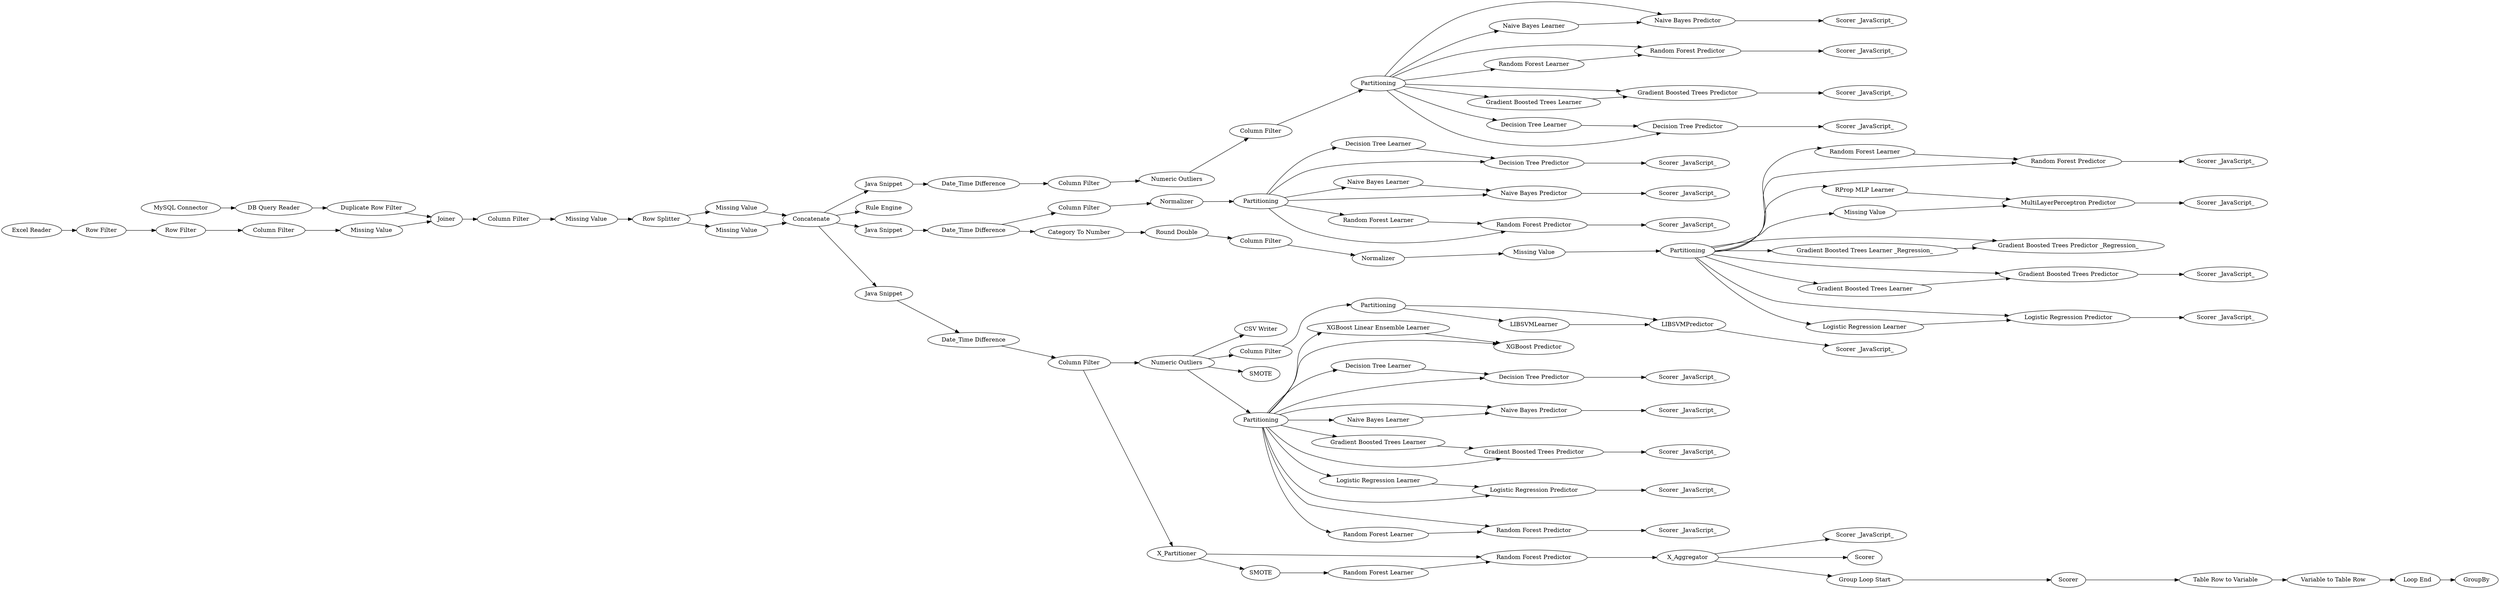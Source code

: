 digraph {
	"-2516406519774152958_229" [label="Naive Bayes Predictor"]
	"-4587861096697009663_132" [label="Row Splitter"]
	"-2516406519774152958_256" [label="XGBoost Linear Ensemble Learner"]
	"-2516406519774152958_180" [label="Random Forest Learner"]
	"-2516406519774152958_191" [label="Scorer _JavaScript_"]
	"-2516406519774152958_246" [label=X_Aggregator]
	"-2516406519774152958_228" [label="Naive Bayes Learner"]
	"-2516406519774152958_249" [label=Scorer]
	"-2516406519774152958_171" [label="RProp MLP Learner"]
	"-4587861096697009663_135" [label=Concatenate]
	"-2516406519774152958_156" [label="Decision Tree Learner"]
	"-2516406519774152958_127" [label="Decision Tree Learner"]
	"-2516406519774152958_230" [label="Scorer _JavaScript_"]
	"-2516406519774152958_222" [label="Random Forest Predictor"]
	"-2516406519774152958_182" [label="Scorer _JavaScript_"]
	"-2516406519774152958_129" [label="Column Filter"]
	"-2516406519774152958_232" [label="Gradient Boosted Trees Predictor _Regression_"]
	"-2516406519774152958_253" [label=GroupBy]
	"-2516406519774152958_137" [label="Naive Bayes Predictor"]
	"-2516406519774152958_238" [label="CSV Writer"]
	"-2516406519774152958_197" [label="Gradient Boosted Trees Predictor"]
	"-2516406519774152958_154" [label=Normalizer]
	"-2516406519774152958_148" [label="Java Snippet"]
	"-2516406519774152958_189" [label="Gradient Boosted Trees Learner"]
	"-2516406519774152958_184" [label="Column Filter"]
	"-2516406519774152958_160" [label="Date_Time Difference"]
	"-2516406519774152958_244" [label="Random Forest Learner"]
	"-2516406519774152958_143" [label="Scorer _JavaScript_"]
	"-2516406519774152958_175" [label=Normalizer]
	"-4587861096697009663_131" [label="Missing Value"]
	"-2516406519774152958_262" [label="Scorer _JavaScript_"]
	"-2516406519774152958_252" [label="Loop End"]
	"-2516406519774152958_130" [label="Scorer _JavaScript_"]
	"-2516406519774152958_226" [label="Scorer _JavaScript_"]
	"-2516406519774152958_260" [label="Rule Engine"]
	"-2516406519774152958_1" [label="MySQL Connector"]
	"-2516406519774152958_211" [label="Column Filter"]
	"-2516406519774152958_221" [label="Random Forest Learner"]
	"-2516406519774152958_239" [label="Logistic Regression Learner"]
	"-2516406519774152958_167" [label="Naive Bayes Learner"]
	"-2516406519774152958_241" [label="Scorer _JavaScript_"]
	"-2516406519774152958_225" [label="Gradient Boosted Trees Predictor"]
	"-2516406519774152958_159" [label="Column Filter"]
	"-2516406519774152958_179" [label="Scorer _JavaScript_"]
	"-2516406519774152958_176" [label="Column Filter"]
	"-2516406519774152958_217" [label=LIBSVMPredictor]
	"-2516406519774152958_138" [label="Scorer _JavaScript_"]
	"-2516406519774152958_202" [label="Numeric Outliers"]
	"-2516406519774152958_186" [label="Row Filter"]
	"-2516406519774152958_153" [label="Scorer _JavaScript_"]
	"-2516406519774152958_215" [label=Partitioning]
	"-2516406519774152958_136" [label="Naive Bayes Learner"]
	"-2516406519774152958_201" [label="Numeric Outliers"]
	"-2516406519774152958_150" [label=Partitioning]
	"-2516406519774152958_195" [label="Missing Value"]
	"-2516406519774152958_193" [label="Logistic Regression Predictor"]
	"-2516406519774152958_245" [label="Random Forest Predictor"]
	"-2516406519774152958_142" [label="Random Forest Predictor"]
	"-2516406519774152958_216" [label=LIBSVMLearner]
	"-2516406519774152958_169" [label="Scorer _JavaScript_"]
	"-2516406519774152958_240" [label="Logistic Regression Predictor"]
	"-2516406519774152958_254" [label=SMOTE]
	"-2516406519774152958_174" [label="Round Double"]
	"-2516406519774152958_181" [label="Random Forest Predictor"]
	"-2516406519774152958_22" [label="Date_Time Difference"]
	"-2516406519774152958_147" [label="Date_Time Difference"]
	"-2516406519774152958_27" [label="Duplicate Row Filter"]
	"-2516406519774152958_141" [label="Random Forest Learner"]
	"-2516406519774152958_243" [label=X_Partitioner]
	"-2516406519774152958_183" [label="Missing Value"]
	"-2516406519774152958_178" [label="Missing Value"]
	"-2516406519774152958_227" [label="Column Filter"]
	"-2516406519774152958_164" [label="Random Forest Learner"]
	"-2516406519774152958_173" [label="Category To Number"]
	"-2516406519774152958_170" [label="MultiLayerPerceptron Predictor"]
	"-2516406519774152958_214" [label="Scorer _JavaScript_"]
	"-2516406519774152958_157" [label="Decision Tree Predictor"]
	"-2516406519774152958_261" [label=SMOTE]
	"-2516406519774152958_185" [label="Row Filter"]
	"-2516406519774152958_250" [label="Table Row to Variable"]
	"-2516406519774152958_13" [label="Excel Reader"]
	"-2516406519774152958_11" [label=Joiner]
	"-2516406519774152958_149" [label="Column Filter"]
	"-2516406519774152958_224" [label="Gradient Boosted Trees Learner"]
	"-2516406519774152958_158" [label="Scorer _JavaScript_"]
	"-2516406519774152958_231" [label="Gradient Boosted Trees Learner _Regression_"]
	"-2516406519774152958_198" [label="Scorer _JavaScript_"]
	"-2516406519774152958_151" [label="Decision Tree Learner"]
	"-2516406519774152958_257" [label="XGBoost Predictor"]
	"-2516406519774152958_247" [label=Scorer]
	"-2516406519774152958_251" [label="Variable to Table Row"]
	"-2516406519774152958_128" [label="Decision Tree Predictor"]
	"-2516406519774152958_196" [label="Gradient Boosted Trees Learner"]
	"-2516406519774152958_28" [label="Column Filter"]
	"-2516406519774152958_248" [label="Group Loop Start"]
	"-2516406519774152958_152" [label="Decision Tree Predictor"]
	"-2516406519774152958_163" [label="Java Snippet"]
	"-4587861096697009663_134" [label="Missing Value"]
	"-2516406519774152958_192" [label="Logistic Regression Learner"]
	"-2516406519774152958_194" [label="Scorer _JavaScript_"]
	"-2516406519774152958_165" [label="Random Forest Predictor"]
	"-2516406519774152958_29" [label="Java Snippet"]
	"-2516406519774152958_9" [label="DB Query Reader"]
	"-2516406519774152958_166" [label="Scorer _JavaScript_"]
	"-2516406519774152958_190" [label="Gradient Boosted Trees Predictor"]
	"-2516406519774152958_126" [label=Partitioning]
	"-2516406519774152958_177" [label=Partitioning]
	"-2516406519774152958_155" [label=Partitioning]
	"-2516406519774152958_168" [label="Naive Bayes Predictor"]
	"-4587861096697009663_133" [label="Missing Value"]
	"-2516406519774152958_223" [label="Scorer _JavaScript_"]
	"-2516406519774152958_177" -> "-2516406519774152958_193"
	"-2516406519774152958_239" -> "-2516406519774152958_240"
	"-2516406519774152958_240" -> "-2516406519774152958_241"
	"-2516406519774152958_228" -> "-2516406519774152958_229"
	"-2516406519774152958_231" -> "-2516406519774152958_232"
	"-2516406519774152958_22" -> "-2516406519774152958_129"
	"-4587861096697009663_131" -> "-4587861096697009663_132"
	"-2516406519774152958_195" -> "-2516406519774152958_177"
	"-2516406519774152958_221" -> "-2516406519774152958_222"
	"-2516406519774152958_136" -> "-2516406519774152958_137"
	"-2516406519774152958_193" -> "-2516406519774152958_194"
	"-2516406519774152958_159" -> "-2516406519774152958_154"
	"-2516406519774152958_184" -> "-2516406519774152958_183"
	"-4587861096697009663_135" -> "-2516406519774152958_260"
	"-2516406519774152958_126" -> "-2516406519774152958_128"
	"-2516406519774152958_180" -> "-2516406519774152958_181"
	"-2516406519774152958_126" -> "-2516406519774152958_137"
	"-2516406519774152958_129" -> "-2516406519774152958_201"
	"-2516406519774152958_224" -> "-2516406519774152958_225"
	"-2516406519774152958_186" -> "-2516406519774152958_184"
	"-2516406519774152958_150" -> "-2516406519774152958_221"
	"-2516406519774152958_227" -> "-2516406519774152958_150"
	"-2516406519774152958_177" -> "-2516406519774152958_171"
	"-2516406519774152958_160" -> "-2516406519774152958_173"
	"-2516406519774152958_177" -> "-2516406519774152958_180"
	"-2516406519774152958_137" -> "-2516406519774152958_138"
	"-4587861096697009663_133" -> "-4587861096697009663_135"
	"-2516406519774152958_216" -> "-2516406519774152958_217"
	"-2516406519774152958_155" -> "-2516406519774152958_156"
	"-2516406519774152958_177" -> "-2516406519774152958_181"
	"-2516406519774152958_215" -> "-2516406519774152958_216"
	"-2516406519774152958_222" -> "-2516406519774152958_223"
	"-2516406519774152958_150" -> "-2516406519774152958_152"
	"-2516406519774152958_243" -> "-2516406519774152958_261"
	"-2516406519774152958_167" -> "-2516406519774152958_168"
	"-2516406519774152958_126" -> "-2516406519774152958_256"
	"-2516406519774152958_29" -> "-2516406519774152958_22"
	"-2516406519774152958_197" -> "-2516406519774152958_198"
	"-2516406519774152958_126" -> "-2516406519774152958_142"
	"-2516406519774152958_160" -> "-2516406519774152958_159"
	"-2516406519774152958_157" -> "-2516406519774152958_158"
	"-2516406519774152958_151" -> "-2516406519774152958_152"
	"-2516406519774152958_168" -> "-2516406519774152958_169"
	"-2516406519774152958_127" -> "-2516406519774152958_128"
	"-2516406519774152958_243" -> "-2516406519774152958_245"
	"-2516406519774152958_201" -> "-2516406519774152958_254"
	"-2516406519774152958_156" -> "-2516406519774152958_157"
	"-2516406519774152958_164" -> "-2516406519774152958_165"
	"-2516406519774152958_163" -> "-2516406519774152958_160"
	"-2516406519774152958_211" -> "-2516406519774152958_215"
	"-2516406519774152958_28" -> "-4587861096697009663_131"
	"-2516406519774152958_175" -> "-2516406519774152958_195"
	"-2516406519774152958_202" -> "-2516406519774152958_227"
	"-2516406519774152958_246" -> "-2516406519774152958_247"
	"-2516406519774152958_190" -> "-2516406519774152958_191"
	"-2516406519774152958_126" -> "-2516406519774152958_127"
	"-2516406519774152958_229" -> "-2516406519774152958_230"
	"-2516406519774152958_177" -> "-2516406519774152958_232"
	"-2516406519774152958_177" -> "-2516406519774152958_192"
	"-2516406519774152958_165" -> "-2516406519774152958_166"
	"-2516406519774152958_155" -> "-2516406519774152958_164"
	"-2516406519774152958_201" -> "-2516406519774152958_238"
	"-2516406519774152958_9" -> "-2516406519774152958_27"
	"-2516406519774152958_141" -> "-2516406519774152958_142"
	"-4587861096697009663_132" -> "-4587861096697009663_134"
	"-2516406519774152958_217" -> "-2516406519774152958_214"
	"-2516406519774152958_246" -> "-2516406519774152958_248"
	"-4587861096697009663_135" -> "-2516406519774152958_29"
	"-2516406519774152958_177" -> "-2516406519774152958_197"
	"-2516406519774152958_27" -> "-2516406519774152958_11"
	"-4587861096697009663_134" -> "-4587861096697009663_135"
	"-2516406519774152958_148" -> "-2516406519774152958_147"
	"-2516406519774152958_189" -> "-2516406519774152958_190"
	"-2516406519774152958_245" -> "-2516406519774152958_246"
	"-2516406519774152958_192" -> "-2516406519774152958_193"
	"-2516406519774152958_177" -> "-2516406519774152958_196"
	"-2516406519774152958_249" -> "-2516406519774152958_250"
	"-2516406519774152958_126" -> "-2516406519774152958_240"
	"-2516406519774152958_155" -> "-2516406519774152958_165"
	"-2516406519774152958_13" -> "-2516406519774152958_185"
	"-2516406519774152958_152" -> "-2516406519774152958_153"
	"-4587861096697009663_132" -> "-4587861096697009663_133"
	"-2516406519774152958_201" -> "-2516406519774152958_126"
	"-2516406519774152958_181" -> "-2516406519774152958_182"
	"-2516406519774152958_154" -> "-2516406519774152958_155"
	"-2516406519774152958_147" -> "-2516406519774152958_149"
	"-2516406519774152958_150" -> "-2516406519774152958_229"
	"-2516406519774152958_196" -> "-2516406519774152958_197"
	"-2516406519774152958_244" -> "-2516406519774152958_245"
	"-4587861096697009663_135" -> "-2516406519774152958_163"
	"-2516406519774152958_250" -> "-2516406519774152958_251"
	"-2516406519774152958_128" -> "-2516406519774152958_130"
	"-2516406519774152958_171" -> "-2516406519774152958_170"
	"-2516406519774152958_126" -> "-2516406519774152958_257"
	"-2516406519774152958_225" -> "-2516406519774152958_226"
	"-2516406519774152958_150" -> "-2516406519774152958_222"
	"-2516406519774152958_215" -> "-2516406519774152958_217"
	"-2516406519774152958_150" -> "-2516406519774152958_224"
	"-2516406519774152958_155" -> "-2516406519774152958_167"
	"-2516406519774152958_177" -> "-2516406519774152958_178"
	"-2516406519774152958_177" -> "-2516406519774152958_231"
	"-2516406519774152958_174" -> "-2516406519774152958_176"
	"-2516406519774152958_155" -> "-2516406519774152958_168"
	"-2516406519774152958_256" -> "-2516406519774152958_257"
	"-2516406519774152958_126" -> "-2516406519774152958_189"
	"-2516406519774152958_261" -> "-2516406519774152958_244"
	"-2516406519774152958_178" -> "-2516406519774152958_170"
	"-2516406519774152958_246" -> "-2516406519774152958_262"
	"-2516406519774152958_126" -> "-2516406519774152958_136"
	"-2516406519774152958_126" -> "-2516406519774152958_239"
	"-2516406519774152958_126" -> "-2516406519774152958_141"
	"-2516406519774152958_1" -> "-2516406519774152958_9"
	"-4587861096697009663_135" -> "-2516406519774152958_148"
	"-2516406519774152958_176" -> "-2516406519774152958_175"
	"-2516406519774152958_183" -> "-2516406519774152958_11"
	"-2516406519774152958_173" -> "-2516406519774152958_174"
	"-2516406519774152958_252" -> "-2516406519774152958_253"
	"-2516406519774152958_251" -> "-2516406519774152958_252"
	"-2516406519774152958_150" -> "-2516406519774152958_228"
	"-2516406519774152958_155" -> "-2516406519774152958_157"
	"-2516406519774152958_248" -> "-2516406519774152958_249"
	"-2516406519774152958_170" -> "-2516406519774152958_179"
	"-2516406519774152958_126" -> "-2516406519774152958_190"
	"-2516406519774152958_129" -> "-2516406519774152958_243"
	"-2516406519774152958_142" -> "-2516406519774152958_143"
	"-2516406519774152958_11" -> "-2516406519774152958_28"
	"-2516406519774152958_150" -> "-2516406519774152958_151"
	"-2516406519774152958_149" -> "-2516406519774152958_202"
	"-2516406519774152958_185" -> "-2516406519774152958_186"
	"-2516406519774152958_201" -> "-2516406519774152958_211"
	"-2516406519774152958_150" -> "-2516406519774152958_225"
	rankdir=LR
}

